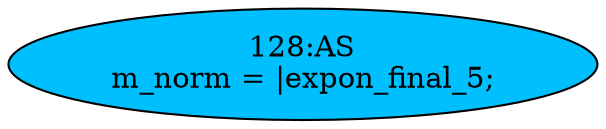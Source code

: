 strict digraph "" {
	node [label="\N"];
	"128:AS"	 [ast="<pyverilog.vparser.ast.Assign object at 0x7f284bca9690>",
		def_var="['m_norm']",
		fillcolor=deepskyblue,
		label="128:AS
m_norm = |expon_final_5;",
		statements="[]",
		style=filled,
		typ=Assign,
		use_var="['expon_final_5']"];
}
